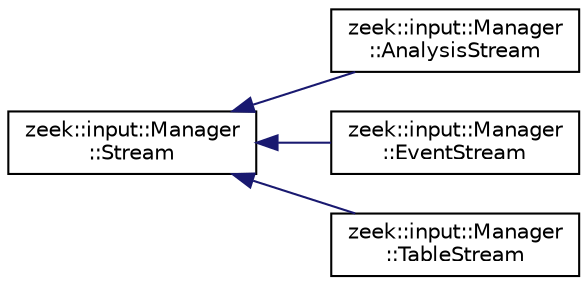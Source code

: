 digraph "Graphical Class Hierarchy"
{
 // LATEX_PDF_SIZE
  edge [fontname="Helvetica",fontsize="10",labelfontname="Helvetica",labelfontsize="10"];
  node [fontname="Helvetica",fontsize="10",shape=record];
  rankdir="LR";
  Node0 [label="zeek::input::Manager\l::Stream",height=0.2,width=0.4,color="black", fillcolor="white", style="filled",URL="$dd/d26/classzeek_1_1input_1_1Manager_1_1Stream.html",tooltip=" "];
  Node0 -> Node1 [dir="back",color="midnightblue",fontsize="10",style="solid",fontname="Helvetica"];
  Node1 [label="zeek::input::Manager\l::AnalysisStream",height=0.2,width=0.4,color="black", fillcolor="white", style="filled",URL="$dc/dfe/classzeek_1_1input_1_1Manager_1_1AnalysisStream.html",tooltip=" "];
  Node0 -> Node2 [dir="back",color="midnightblue",fontsize="10",style="solid",fontname="Helvetica"];
  Node2 [label="zeek::input::Manager\l::EventStream",height=0.2,width=0.4,color="black", fillcolor="white", style="filled",URL="$df/d0b/classzeek_1_1input_1_1Manager_1_1EventStream.html",tooltip=" "];
  Node0 -> Node3 [dir="back",color="midnightblue",fontsize="10",style="solid",fontname="Helvetica"];
  Node3 [label="zeek::input::Manager\l::TableStream",height=0.2,width=0.4,color="black", fillcolor="white", style="filled",URL="$d0/db1/classzeek_1_1input_1_1Manager_1_1TableStream.html",tooltip=" "];
}
